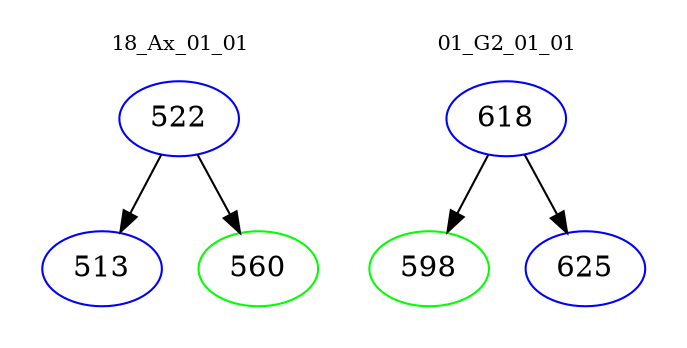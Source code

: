 digraph{
subgraph cluster_0 {
color = white
label = "18_Ax_01_01";
fontsize=10;
T0_522 [label="522", color="blue"]
T0_522 -> T0_513 [color="black"]
T0_513 [label="513", color="blue"]
T0_522 -> T0_560 [color="black"]
T0_560 [label="560", color="green"]
}
subgraph cluster_1 {
color = white
label = "01_G2_01_01";
fontsize=10;
T1_618 [label="618", color="blue"]
T1_618 -> T1_598 [color="black"]
T1_598 [label="598", color="green"]
T1_618 -> T1_625 [color="black"]
T1_625 [label="625", color="blue"]
}
}
